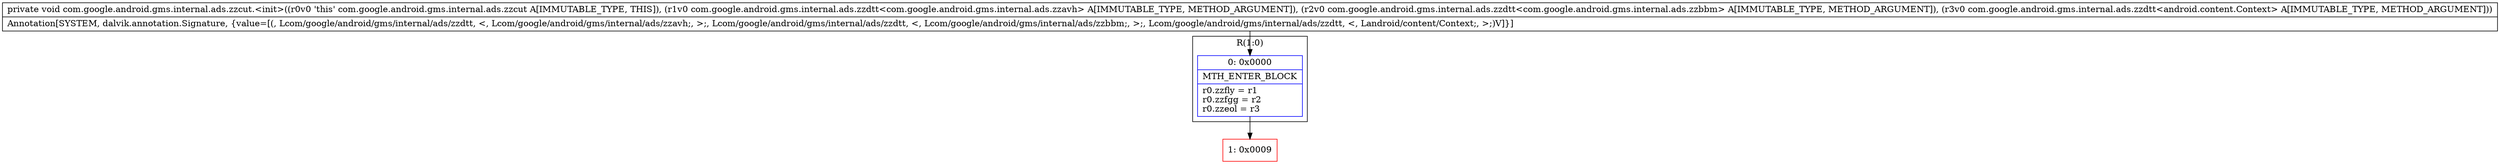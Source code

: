 digraph "CFG forcom.google.android.gms.internal.ads.zzcut.\<init\>(Lcom\/google\/android\/gms\/internal\/ads\/zzdtt;Lcom\/google\/android\/gms\/internal\/ads\/zzdtt;Lcom\/google\/android\/gms\/internal\/ads\/zzdtt;)V" {
subgraph cluster_Region_1809047249 {
label = "R(1:0)";
node [shape=record,color=blue];
Node_0 [shape=record,label="{0\:\ 0x0000|MTH_ENTER_BLOCK\l|r0.zzfly = r1\lr0.zzfgg = r2\lr0.zzeol = r3\l}"];
}
Node_1 [shape=record,color=red,label="{1\:\ 0x0009}"];
MethodNode[shape=record,label="{private void com.google.android.gms.internal.ads.zzcut.\<init\>((r0v0 'this' com.google.android.gms.internal.ads.zzcut A[IMMUTABLE_TYPE, THIS]), (r1v0 com.google.android.gms.internal.ads.zzdtt\<com.google.android.gms.internal.ads.zzavh\> A[IMMUTABLE_TYPE, METHOD_ARGUMENT]), (r2v0 com.google.android.gms.internal.ads.zzdtt\<com.google.android.gms.internal.ads.zzbbm\> A[IMMUTABLE_TYPE, METHOD_ARGUMENT]), (r3v0 com.google.android.gms.internal.ads.zzdtt\<android.content.Context\> A[IMMUTABLE_TYPE, METHOD_ARGUMENT]))  | Annotation[SYSTEM, dalvik.annotation.Signature, \{value=[(, Lcom\/google\/android\/gms\/internal\/ads\/zzdtt, \<, Lcom\/google\/android\/gms\/internal\/ads\/zzavh;, \>;, Lcom\/google\/android\/gms\/internal\/ads\/zzdtt, \<, Lcom\/google\/android\/gms\/internal\/ads\/zzbbm;, \>;, Lcom\/google\/android\/gms\/internal\/ads\/zzdtt, \<, Landroid\/content\/Context;, \>;)V]\}]\l}"];
MethodNode -> Node_0;
Node_0 -> Node_1;
}

